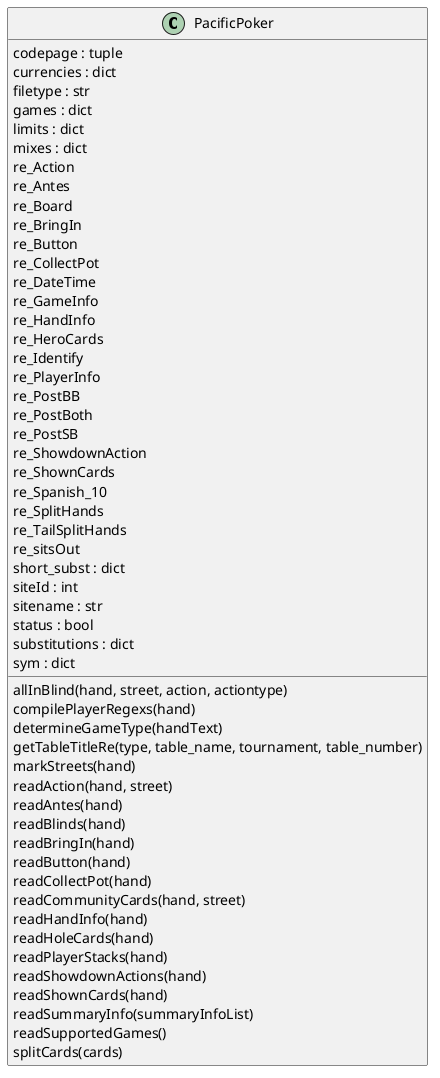 @startuml classes
set namespaceSeparator none
class "PacificPoker" as PacificPokerToFpdb.PacificPoker {
  codepage : tuple
  currencies : dict
  filetype : str
  games : dict
  limits : dict
  mixes : dict
  re_Action
  re_Antes
  re_Board
  re_BringIn
  re_Button
  re_CollectPot
  re_DateTime
  re_GameInfo
  re_HandInfo
  re_HeroCards
  re_Identify
  re_PlayerInfo
  re_PostBB
  re_PostBoth
  re_PostSB
  re_ShowdownAction
  re_ShownCards
  re_Spanish_10
  re_SplitHands
  re_TailSplitHands
  re_sitsOut
  short_subst : dict
  siteId : int
  sitename : str
  status : bool
  substitutions : dict
  sym : dict
  allInBlind(hand, street, action, actiontype)
  compilePlayerRegexs(hand)
  determineGameType(handText)
  getTableTitleRe(type, table_name, tournament, table_number)
  markStreets(hand)
  readAction(hand, street)
  readAntes(hand)
  readBlinds(hand)
  readBringIn(hand)
  readButton(hand)
  readCollectPot(hand)
  readCommunityCards(hand, street)
  readHandInfo(hand)
  readHoleCards(hand)
  readPlayerStacks(hand)
  readShowdownActions(hand)
  readShownCards(hand)
  readSummaryInfo(summaryInfoList)
  readSupportedGames()
  splitCards(cards)
}
@enduml
